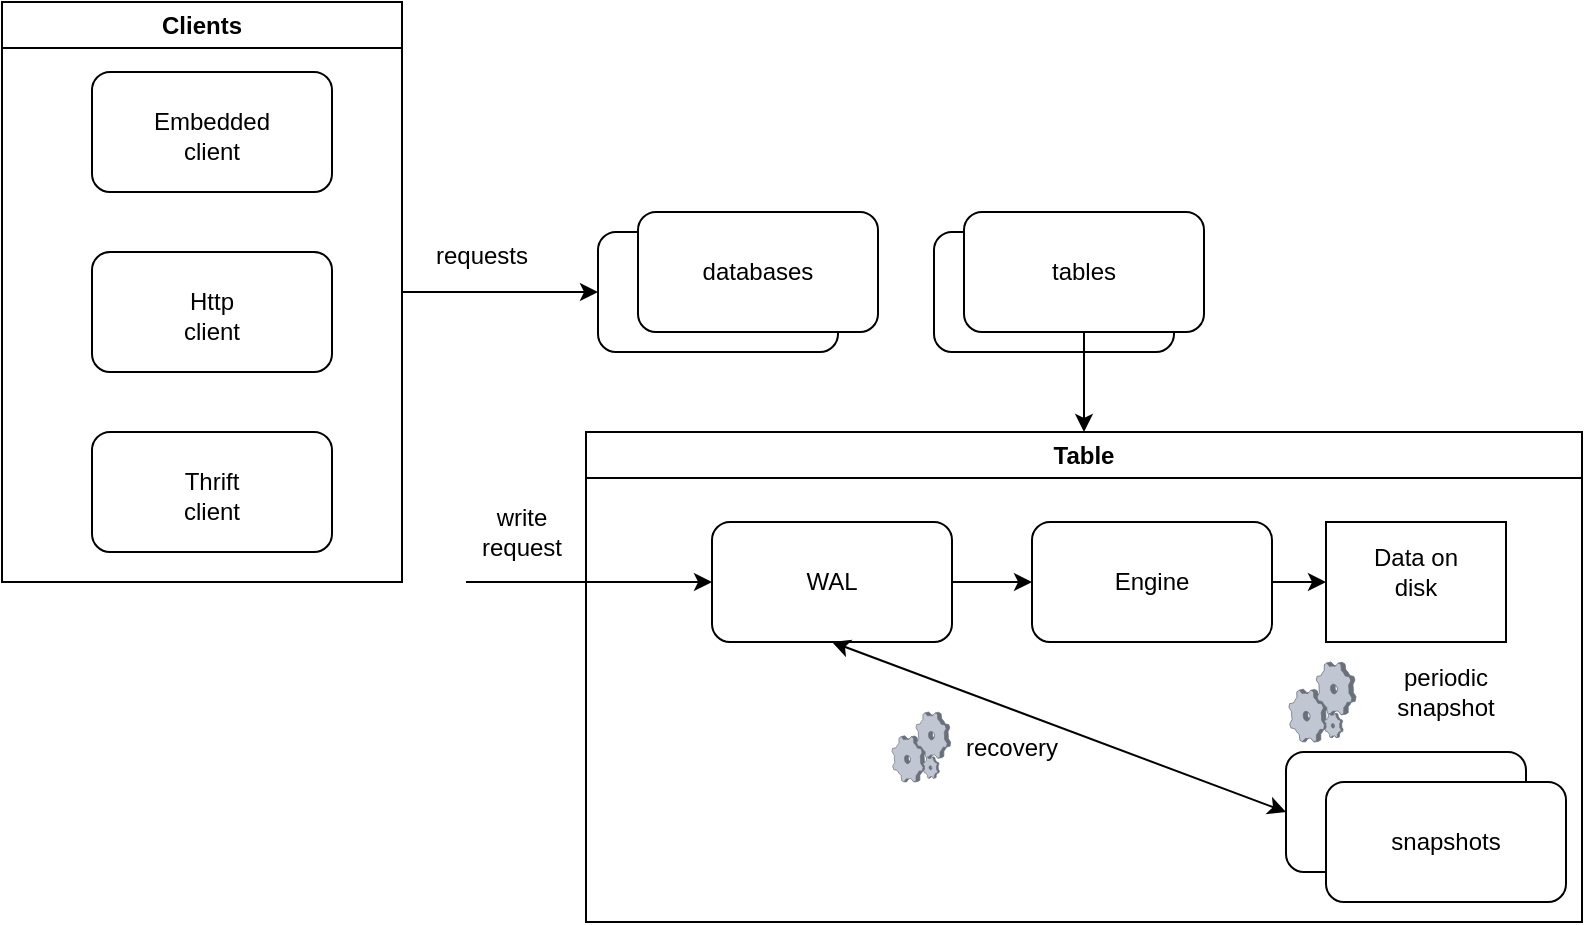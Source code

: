 <mxfile version="23.1.1" type="device">
  <diagram name="Page-1" id="tPQs_lpIfbWK9eZjocKW">
    <mxGraphModel dx="1434" dy="906" grid="1" gridSize="10" guides="1" tooltips="1" connect="1" arrows="1" fold="1" page="1" pageScale="1" pageWidth="827" pageHeight="1169" math="0" shadow="0">
      <root>
        <mxCell id="0" />
        <mxCell id="1" parent="0" />
        <mxCell id="6sC2njDf98hvoGCdqALS-1" value="" style="rounded=1;whiteSpace=wrap;html=1;" vertex="1" parent="1">
          <mxGeometry x="308" y="135" width="120" height="60" as="geometry" />
        </mxCell>
        <mxCell id="6sC2njDf98hvoGCdqALS-2" value="" style="rounded=1;whiteSpace=wrap;html=1;" vertex="1" parent="1">
          <mxGeometry x="328" y="125" width="120" height="60" as="geometry" />
        </mxCell>
        <mxCell id="6sC2njDf98hvoGCdqALS-3" value="databases" style="text;html=1;strokeColor=none;fillColor=none;align=center;verticalAlign=middle;whiteSpace=wrap;rounded=0;" vertex="1" parent="1">
          <mxGeometry x="358" y="140" width="60" height="30" as="geometry" />
        </mxCell>
        <mxCell id="6sC2njDf98hvoGCdqALS-4" value="" style="rounded=1;whiteSpace=wrap;html=1;" vertex="1" parent="1">
          <mxGeometry x="476" y="135" width="120" height="60" as="geometry" />
        </mxCell>
        <mxCell id="6sC2njDf98hvoGCdqALS-5" value="" style="rounded=1;whiteSpace=wrap;html=1;" vertex="1" parent="1">
          <mxGeometry x="491" y="125" width="120" height="60" as="geometry" />
        </mxCell>
        <mxCell id="6sC2njDf98hvoGCdqALS-6" value="tables" style="text;html=1;strokeColor=none;fillColor=none;align=center;verticalAlign=middle;whiteSpace=wrap;rounded=0;" vertex="1" parent="1">
          <mxGeometry x="521" y="140" width="60" height="30" as="geometry" />
        </mxCell>
        <mxCell id="6sC2njDf98hvoGCdqALS-7" value="Table" style="swimlane;whiteSpace=wrap;html=1;" vertex="1" parent="1">
          <mxGeometry x="302" y="235" width="498" height="245" as="geometry" />
        </mxCell>
        <mxCell id="6sC2njDf98hvoGCdqALS-8" value="" style="rounded=1;whiteSpace=wrap;html=1;" vertex="1" parent="6sC2njDf98hvoGCdqALS-7">
          <mxGeometry x="63" y="45" width="120" height="60" as="geometry" />
        </mxCell>
        <mxCell id="6sC2njDf98hvoGCdqALS-9" value="WAL" style="text;html=1;strokeColor=none;fillColor=none;align=center;verticalAlign=middle;whiteSpace=wrap;rounded=0;" vertex="1" parent="6sC2njDf98hvoGCdqALS-7">
          <mxGeometry x="93" y="60" width="60" height="30" as="geometry" />
        </mxCell>
        <mxCell id="6sC2njDf98hvoGCdqALS-10" value="" style="rounded=1;whiteSpace=wrap;html=1;" vertex="1" parent="6sC2njDf98hvoGCdqALS-7">
          <mxGeometry x="223" y="45" width="120" height="60" as="geometry" />
        </mxCell>
        <mxCell id="6sC2njDf98hvoGCdqALS-11" value="Engine" style="text;html=1;strokeColor=none;fillColor=none;align=center;verticalAlign=middle;whiteSpace=wrap;rounded=0;" vertex="1" parent="6sC2njDf98hvoGCdqALS-7">
          <mxGeometry x="253" y="60" width="60" height="30" as="geometry" />
        </mxCell>
        <mxCell id="6sC2njDf98hvoGCdqALS-12" value="" style="rounded=1;whiteSpace=wrap;html=1;" vertex="1" parent="6sC2njDf98hvoGCdqALS-7">
          <mxGeometry x="350" y="160" width="120" height="60" as="geometry" />
        </mxCell>
        <mxCell id="6sC2njDf98hvoGCdqALS-15" value="" style="endArrow=classic;html=1;rounded=0;exitX=1;exitY=0.5;exitDx=0;exitDy=0;entryX=0;entryY=0.5;entryDx=0;entryDy=0;" edge="1" parent="6sC2njDf98hvoGCdqALS-7" source="6sC2njDf98hvoGCdqALS-8" target="6sC2njDf98hvoGCdqALS-10">
          <mxGeometry width="50" height="50" relative="1" as="geometry">
            <mxPoint x="200" y="135" as="sourcePoint" />
            <mxPoint x="250" y="85" as="targetPoint" />
          </mxGeometry>
        </mxCell>
        <mxCell id="6sC2njDf98hvoGCdqALS-17" value="" style="rounded=1;whiteSpace=wrap;html=1;" vertex="1" parent="6sC2njDf98hvoGCdqALS-7">
          <mxGeometry x="370" y="175" width="120" height="60" as="geometry" />
        </mxCell>
        <mxCell id="6sC2njDf98hvoGCdqALS-13" value="snapshots" style="text;html=1;strokeColor=none;fillColor=none;align=center;verticalAlign=middle;whiteSpace=wrap;rounded=0;" vertex="1" parent="6sC2njDf98hvoGCdqALS-7">
          <mxGeometry x="400" y="190" width="60" height="30" as="geometry" />
        </mxCell>
        <mxCell id="6sC2njDf98hvoGCdqALS-29" value="" style="rounded=0;whiteSpace=wrap;html=1;" vertex="1" parent="6sC2njDf98hvoGCdqALS-7">
          <mxGeometry x="370" y="45" width="90" height="60" as="geometry" />
        </mxCell>
        <mxCell id="6sC2njDf98hvoGCdqALS-30" value="Data on disk" style="text;html=1;strokeColor=none;fillColor=none;align=center;verticalAlign=middle;whiteSpace=wrap;rounded=0;" vertex="1" parent="6sC2njDf98hvoGCdqALS-7">
          <mxGeometry x="385" y="55" width="60" height="30" as="geometry" />
        </mxCell>
        <mxCell id="6sC2njDf98hvoGCdqALS-31" value="" style="verticalLabelPosition=bottom;sketch=0;aspect=fixed;html=1;verticalAlign=top;strokeColor=none;align=center;outlineConnect=0;shape=mxgraph.citrix.process;" vertex="1" parent="6sC2njDf98hvoGCdqALS-7">
          <mxGeometry x="351.45" y="115" width="33.55" height="40" as="geometry" />
        </mxCell>
        <mxCell id="6sC2njDf98hvoGCdqALS-32" value="periodic snapshot" style="text;html=1;strokeColor=none;fillColor=none;align=center;verticalAlign=middle;whiteSpace=wrap;rounded=0;" vertex="1" parent="6sC2njDf98hvoGCdqALS-7">
          <mxGeometry x="400" y="115" width="60" height="30" as="geometry" />
        </mxCell>
        <mxCell id="6sC2njDf98hvoGCdqALS-33" value="" style="endArrow=classic;html=1;rounded=0;entryX=0;entryY=0.5;entryDx=0;entryDy=0;exitX=1;exitY=0.5;exitDx=0;exitDy=0;" edge="1" parent="6sC2njDf98hvoGCdqALS-7" source="6sC2njDf98hvoGCdqALS-10" target="6sC2njDf98hvoGCdqALS-29">
          <mxGeometry width="50" height="50" relative="1" as="geometry">
            <mxPoint x="-30" y="185" as="sourcePoint" />
            <mxPoint x="20" y="135" as="targetPoint" />
          </mxGeometry>
        </mxCell>
        <mxCell id="6sC2njDf98hvoGCdqALS-35" value="" style="endArrow=classic;startArrow=classic;html=1;rounded=0;entryX=0;entryY=0.5;entryDx=0;entryDy=0;exitX=0.5;exitY=1;exitDx=0;exitDy=0;" edge="1" parent="6sC2njDf98hvoGCdqALS-7" source="6sC2njDf98hvoGCdqALS-8" target="6sC2njDf98hvoGCdqALS-12">
          <mxGeometry width="50" height="50" relative="1" as="geometry">
            <mxPoint x="88" y="125" as="sourcePoint" />
            <mxPoint x="138" y="75" as="targetPoint" />
          </mxGeometry>
        </mxCell>
        <mxCell id="6sC2njDf98hvoGCdqALS-36" value="" style="verticalLabelPosition=bottom;sketch=0;aspect=fixed;html=1;verticalAlign=top;strokeColor=none;align=center;outlineConnect=0;shape=mxgraph.citrix.process;" vertex="1" parent="6sC2njDf98hvoGCdqALS-7">
          <mxGeometry x="153" y="140" width="29.35" height="35" as="geometry" />
        </mxCell>
        <mxCell id="6sC2njDf98hvoGCdqALS-37" value="recovery" style="text;html=1;strokeColor=none;fillColor=none;align=center;verticalAlign=middle;whiteSpace=wrap;rounded=0;" vertex="1" parent="6sC2njDf98hvoGCdqALS-7">
          <mxGeometry x="183" y="142.5" width="60" height="30" as="geometry" />
        </mxCell>
        <mxCell id="6sC2njDf98hvoGCdqALS-14" value="" style="endArrow=classic;html=1;rounded=0;entryX=0;entryY=0.5;entryDx=0;entryDy=0;" edge="1" parent="1" target="6sC2njDf98hvoGCdqALS-8">
          <mxGeometry width="50" height="50" relative="1" as="geometry">
            <mxPoint x="242" y="310" as="sourcePoint" />
            <mxPoint x="509" y="320" as="targetPoint" />
          </mxGeometry>
        </mxCell>
        <mxCell id="6sC2njDf98hvoGCdqALS-16" value="write request" style="text;html=1;strokeColor=none;fillColor=none;align=center;verticalAlign=middle;whiteSpace=wrap;rounded=0;" vertex="1" parent="1">
          <mxGeometry x="240" y="270" width="60" height="30" as="geometry" />
        </mxCell>
        <mxCell id="6sC2njDf98hvoGCdqALS-18" value="" style="rounded=1;whiteSpace=wrap;html=1;" vertex="1" parent="1">
          <mxGeometry x="55" y="55" width="120" height="60" as="geometry" />
        </mxCell>
        <mxCell id="6sC2njDf98hvoGCdqALS-19" value="Embedded client" style="text;html=1;strokeColor=none;fillColor=none;align=center;verticalAlign=middle;whiteSpace=wrap;rounded=0;" vertex="1" parent="1">
          <mxGeometry x="85" y="72" width="60" height="30" as="geometry" />
        </mxCell>
        <mxCell id="6sC2njDf98hvoGCdqALS-20" value="" style="rounded=1;whiteSpace=wrap;html=1;" vertex="1" parent="1">
          <mxGeometry x="55" y="145" width="120" height="60" as="geometry" />
        </mxCell>
        <mxCell id="6sC2njDf98hvoGCdqALS-21" value="Http &lt;br&gt;client" style="text;html=1;strokeColor=none;fillColor=none;align=center;verticalAlign=middle;whiteSpace=wrap;rounded=0;" vertex="1" parent="1">
          <mxGeometry x="85" y="162" width="60" height="30" as="geometry" />
        </mxCell>
        <mxCell id="6sC2njDf98hvoGCdqALS-22" value="" style="rounded=1;whiteSpace=wrap;html=1;" vertex="1" parent="1">
          <mxGeometry x="55" y="235" width="120" height="60" as="geometry" />
        </mxCell>
        <mxCell id="6sC2njDf98hvoGCdqALS-23" value="Thrift&lt;br&gt;client" style="text;html=1;strokeColor=none;fillColor=none;align=center;verticalAlign=middle;whiteSpace=wrap;rounded=0;" vertex="1" parent="1">
          <mxGeometry x="85" y="252" width="60" height="30" as="geometry" />
        </mxCell>
        <mxCell id="6sC2njDf98hvoGCdqALS-25" value="Clients" style="swimlane;whiteSpace=wrap;html=1;" vertex="1" parent="1">
          <mxGeometry x="10" y="20" width="200" height="290" as="geometry" />
        </mxCell>
        <mxCell id="6sC2njDf98hvoGCdqALS-26" value="" style="endArrow=classic;html=1;rounded=0;exitX=1;exitY=0.5;exitDx=0;exitDy=0;entryX=0;entryY=0.5;entryDx=0;entryDy=0;" edge="1" parent="1" source="6sC2njDf98hvoGCdqALS-25" target="6sC2njDf98hvoGCdqALS-1">
          <mxGeometry width="50" height="50" relative="1" as="geometry">
            <mxPoint x="320" y="420" as="sourcePoint" />
            <mxPoint x="370" y="370" as="targetPoint" />
          </mxGeometry>
        </mxCell>
        <mxCell id="6sC2njDf98hvoGCdqALS-27" value="requests" style="text;html=1;strokeColor=none;fillColor=none;align=center;verticalAlign=middle;whiteSpace=wrap;rounded=0;" vertex="1" parent="1">
          <mxGeometry x="220" y="132" width="60" height="30" as="geometry" />
        </mxCell>
        <mxCell id="6sC2njDf98hvoGCdqALS-34" value="" style="endArrow=classic;html=1;rounded=0;entryX=0.5;entryY=0;entryDx=0;entryDy=0;exitX=0.5;exitY=1;exitDx=0;exitDy=0;" edge="1" parent="1" source="6sC2njDf98hvoGCdqALS-5" target="6sC2njDf98hvoGCdqALS-7">
          <mxGeometry width="50" height="50" relative="1" as="geometry">
            <mxPoint x="390" y="360" as="sourcePoint" />
            <mxPoint x="440" y="310" as="targetPoint" />
          </mxGeometry>
        </mxCell>
      </root>
    </mxGraphModel>
  </diagram>
</mxfile>
